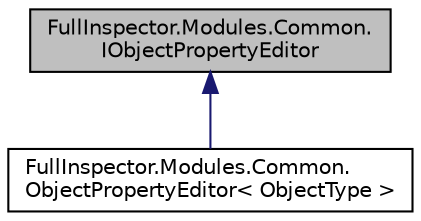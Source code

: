 digraph "FullInspector.Modules.Common.IObjectPropertyEditor"
{
  edge [fontname="Helvetica",fontsize="10",labelfontname="Helvetica",labelfontsize="10"];
  node [fontname="Helvetica",fontsize="10",shape=record];
  Node1 [label="FullInspector.Modules.Common.\lIObjectPropertyEditor",height=0.2,width=0.4,color="black", fillcolor="grey75", style="filled" fontcolor="black"];
  Node1 -> Node2 [dir="back",color="midnightblue",fontsize="10",style="solid",fontname="Helvetica"];
  Node2 [label="FullInspector.Modules.Common.\lObjectPropertyEditor\< ObjectType \>",height=0.2,width=0.4,color="black", fillcolor="white", style="filled",URL="$class_full_inspector_1_1_modules_1_1_common_1_1_object_property_editor_3_01_object_type_01_4.html",tooltip="Provides an ObjectField for every type which derives from Object. "];
}
